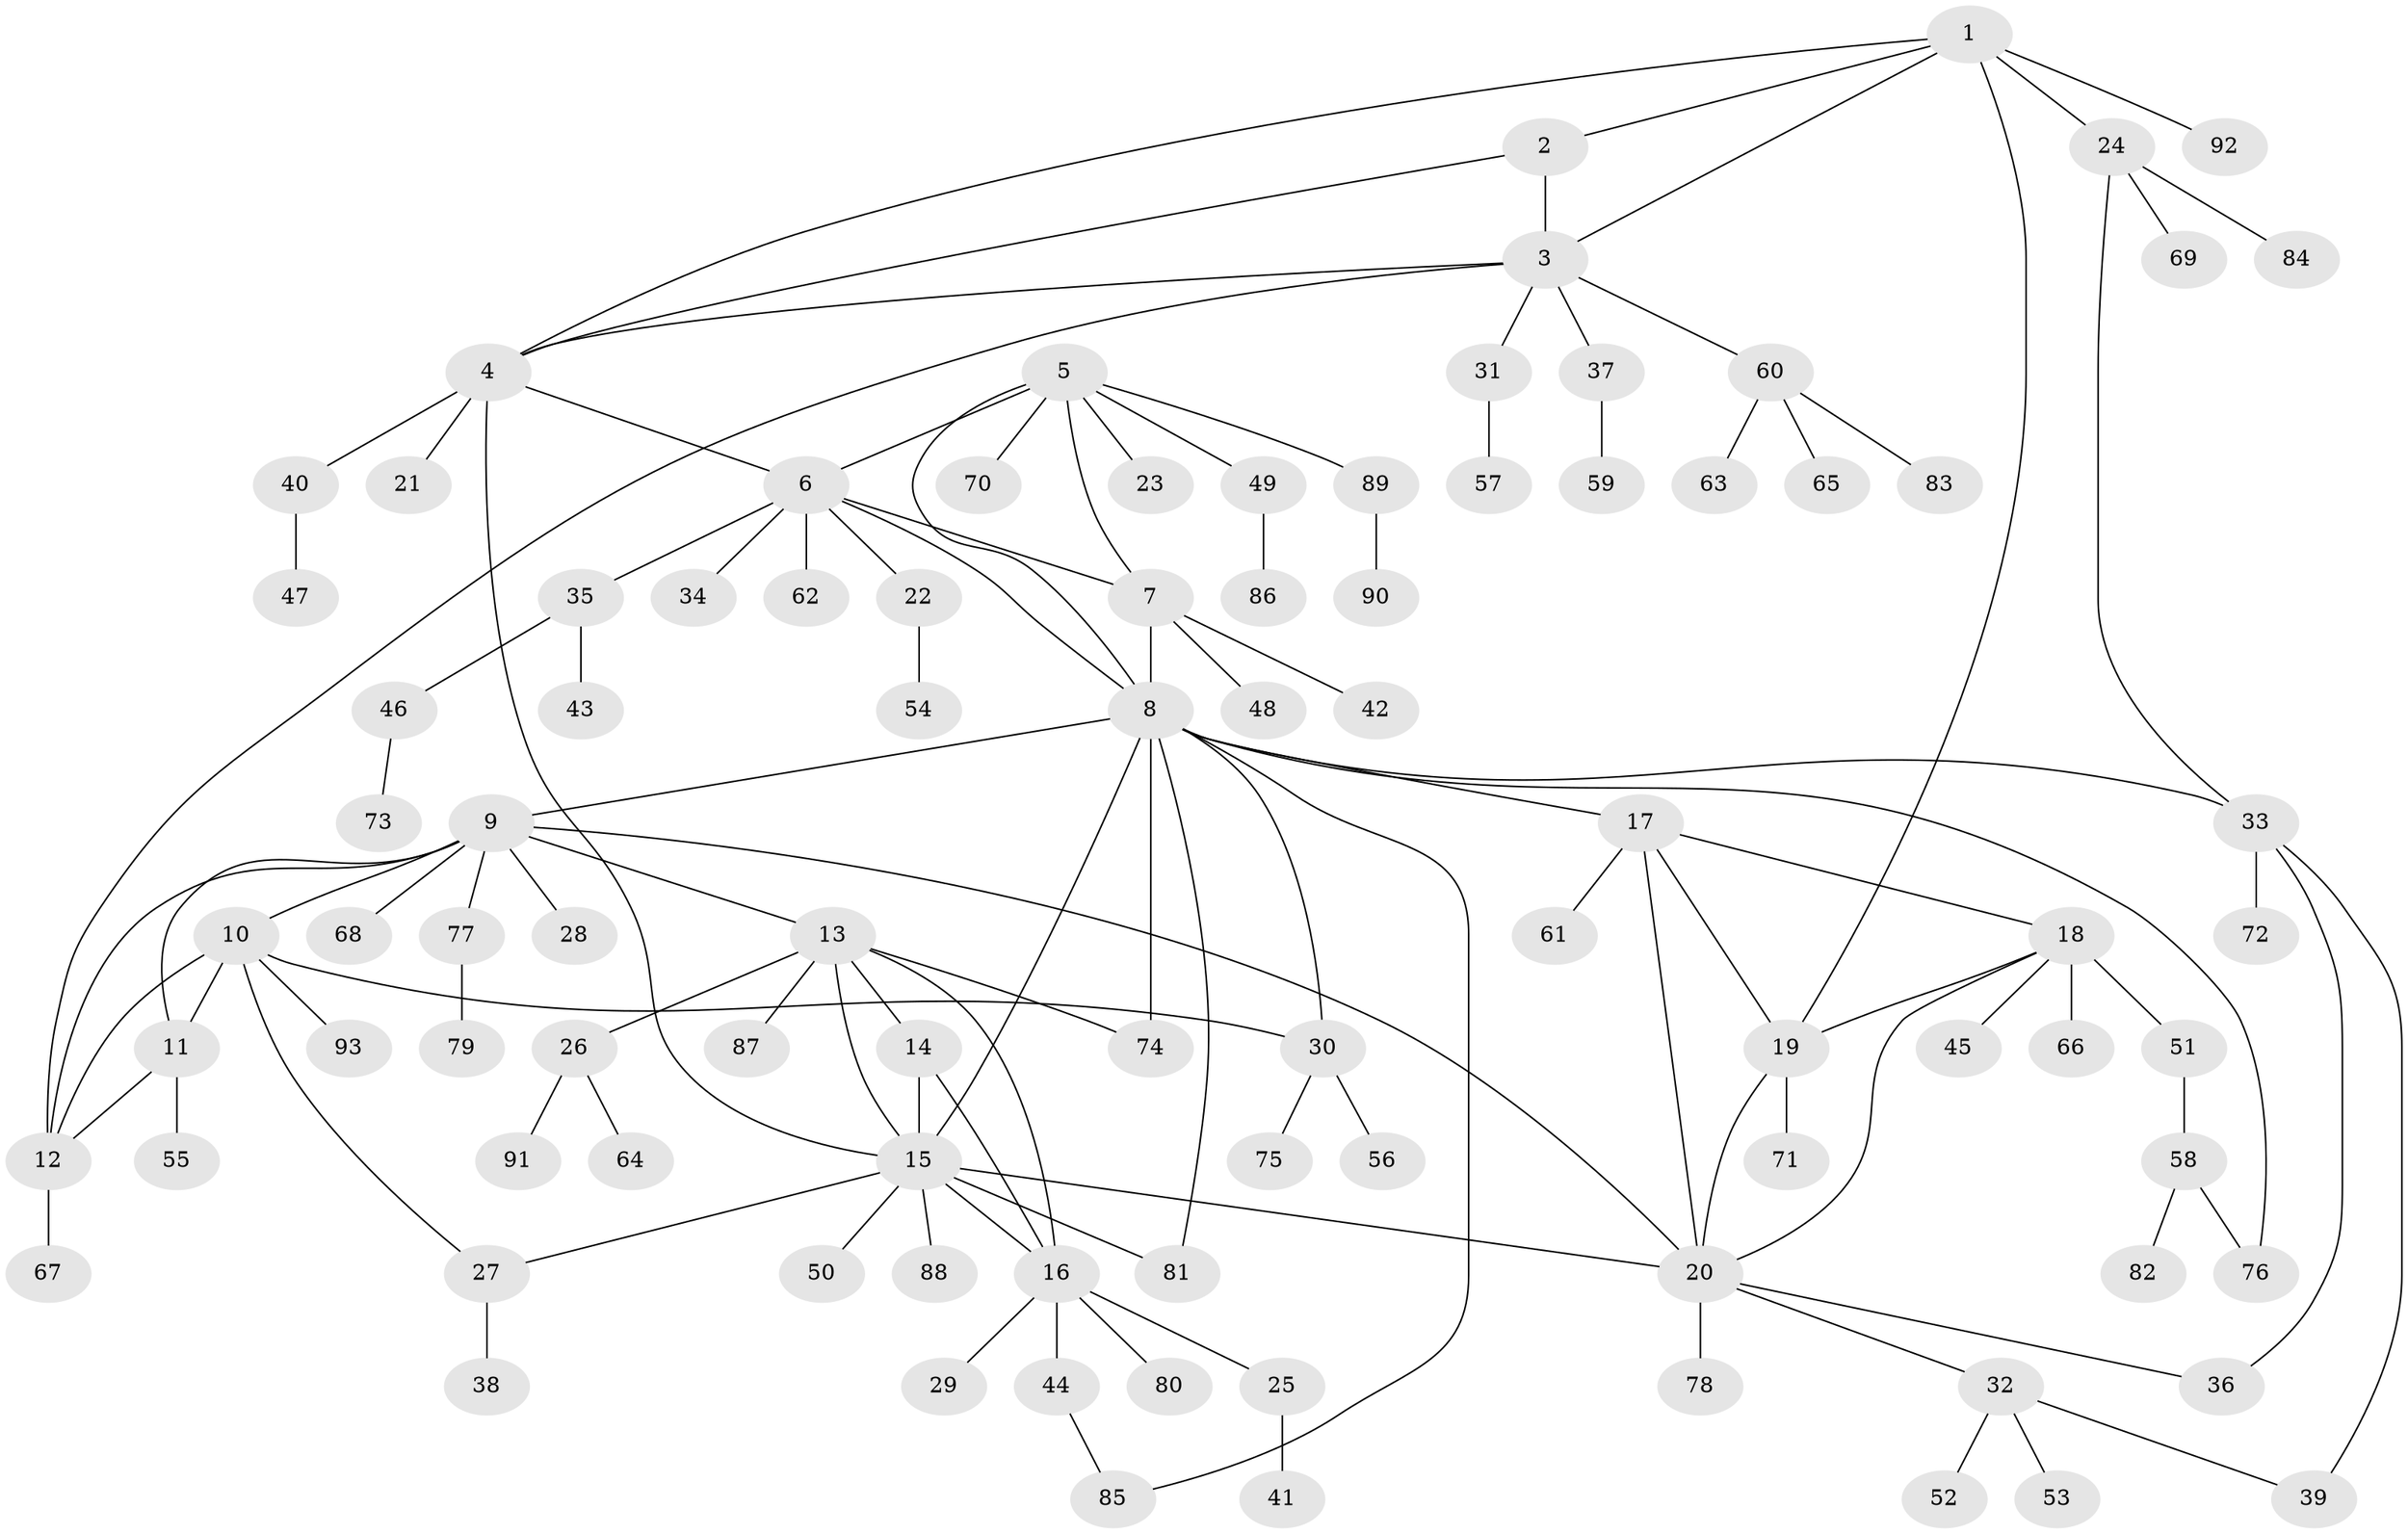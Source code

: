 // coarse degree distribution, {6: 0.06896551724137931, 5: 0.05172413793103448, 7: 0.06896551724137931, 2: 0.10344827586206896, 4: 0.08620689655172414, 3: 0.10344827586206896, 1: 0.4827586206896552, 8: 0.017241379310344827, 11: 0.017241379310344827}
// Generated by graph-tools (version 1.1) at 2025/37/03/04/25 23:37:50]
// undirected, 93 vertices, 122 edges
graph export_dot {
  node [color=gray90,style=filled];
  1;
  2;
  3;
  4;
  5;
  6;
  7;
  8;
  9;
  10;
  11;
  12;
  13;
  14;
  15;
  16;
  17;
  18;
  19;
  20;
  21;
  22;
  23;
  24;
  25;
  26;
  27;
  28;
  29;
  30;
  31;
  32;
  33;
  34;
  35;
  36;
  37;
  38;
  39;
  40;
  41;
  42;
  43;
  44;
  45;
  46;
  47;
  48;
  49;
  50;
  51;
  52;
  53;
  54;
  55;
  56;
  57;
  58;
  59;
  60;
  61;
  62;
  63;
  64;
  65;
  66;
  67;
  68;
  69;
  70;
  71;
  72;
  73;
  74;
  75;
  76;
  77;
  78;
  79;
  80;
  81;
  82;
  83;
  84;
  85;
  86;
  87;
  88;
  89;
  90;
  91;
  92;
  93;
  1 -- 2;
  1 -- 3;
  1 -- 4;
  1 -- 19;
  1 -- 24;
  1 -- 92;
  2 -- 3;
  2 -- 4;
  3 -- 4;
  3 -- 12;
  3 -- 31;
  3 -- 37;
  3 -- 60;
  4 -- 6;
  4 -- 15;
  4 -- 21;
  4 -- 40;
  5 -- 6;
  5 -- 7;
  5 -- 8;
  5 -- 23;
  5 -- 49;
  5 -- 70;
  5 -- 89;
  6 -- 7;
  6 -- 8;
  6 -- 22;
  6 -- 34;
  6 -- 35;
  6 -- 62;
  7 -- 8;
  7 -- 42;
  7 -- 48;
  8 -- 9;
  8 -- 15;
  8 -- 17;
  8 -- 30;
  8 -- 33;
  8 -- 74;
  8 -- 76;
  8 -- 81;
  8 -- 85;
  9 -- 10;
  9 -- 11;
  9 -- 12;
  9 -- 13;
  9 -- 20;
  9 -- 28;
  9 -- 68;
  9 -- 77;
  10 -- 11;
  10 -- 12;
  10 -- 27;
  10 -- 30;
  10 -- 93;
  11 -- 12;
  11 -- 55;
  12 -- 67;
  13 -- 14;
  13 -- 15;
  13 -- 16;
  13 -- 26;
  13 -- 74;
  13 -- 87;
  14 -- 15;
  14 -- 16;
  15 -- 16;
  15 -- 20;
  15 -- 27;
  15 -- 50;
  15 -- 81;
  15 -- 88;
  16 -- 25;
  16 -- 29;
  16 -- 44;
  16 -- 80;
  17 -- 18;
  17 -- 19;
  17 -- 20;
  17 -- 61;
  18 -- 19;
  18 -- 20;
  18 -- 45;
  18 -- 51;
  18 -- 66;
  19 -- 20;
  19 -- 71;
  20 -- 32;
  20 -- 36;
  20 -- 78;
  22 -- 54;
  24 -- 33;
  24 -- 69;
  24 -- 84;
  25 -- 41;
  26 -- 64;
  26 -- 91;
  27 -- 38;
  30 -- 56;
  30 -- 75;
  31 -- 57;
  32 -- 39;
  32 -- 52;
  32 -- 53;
  33 -- 36;
  33 -- 39;
  33 -- 72;
  35 -- 43;
  35 -- 46;
  37 -- 59;
  40 -- 47;
  44 -- 85;
  46 -- 73;
  49 -- 86;
  51 -- 58;
  58 -- 76;
  58 -- 82;
  60 -- 63;
  60 -- 65;
  60 -- 83;
  77 -- 79;
  89 -- 90;
}
